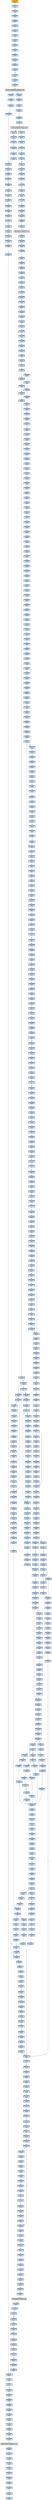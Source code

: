 strict digraph G {
	graph [bgcolor=transparent,
		name=G
	];
	node [color=lightsteelblue,
		fillcolor=lightsteelblue,
		shape=rectangle,
		style=filled
	];
	"0x0047d2ac"	[label="0x0047d2ac
jne"];
	"0x0047d2b1"	[label="0x0047d2b1
addl"];
	"0x0047d2ac" -> "0x0047d2b1"	[color="#000000",
		label=T];
	"0x0047dbaf"	[label="0x0047dbaf
call"];
	"0x0047d834"	[label="0x0047d834
subl"];
	"0x0047dbaf" -> "0x0047d834"	[color="#000000"];
	"0x0047d10f"	[label="0x0047d10f
pushl"];
	"0x0047d110"	[label="0x0047d110
pushl"];
	"0x0047d10f" -> "0x0047d110"	[color="#000000"];
	"0x0047d6cc"	[label="0x0047d6cc
subl"];
	"0x0047d6d2"	[label="0x0047d6d2
leal"];
	"0x0047d6cc" -> "0x0047d6d2"	[color="#000000"];
	"0x0047d8cf"	[label="0x0047d8cf
movl"];
	"0x0047d8d3"	[label="0x0047d8d3
jl"];
	"0x0047d8cf" -> "0x0047d8d3"	[color="#000000"];
	"0x0047defa"	[label="0x0047defa
jae"];
	"0x0047defc"	[label="0x0047defc
movl"];
	"0x0047defa" -> "0x0047defc"	[color="#000000",
		label=F];
	"0x0047df16"	[label="0x0047df16
movl"];
	"0x0047defa" -> "0x0047df16"	[color="#000000",
		label=T];
	"0x0047d155"	[label="0x0047d155
jmp"];
	"0x0047d15f"	[label="0x0047d15f
movl"];
	"0x0047d155" -> "0x0047d15f"	[color="#000000"];
	"0x0047d7b4"	[label="0x0047d7b4
movl"];
	"0x0047d7b9"	[label="0x0047d7b9
movl"];
	"0x0047d7b4" -> "0x0047d7b9"	[color="#000000"];
	"0x0047de8a"	[label="0x0047de8a
leal"];
	"0x0047de90"	[label="0x0047de90
call"];
	"0x0047de8a" -> "0x0047de90"	[color="#000000"];
	"0x0047df03"	[label="0x0047df03
testl"];
	"0x0047defc" -> "0x0047df03"	[color="#000000"];
	"0x0047dee2"	[label="0x0047dee2
shrl"];
	"0x0047dee4"	[label="0x0047dee4
movl"];
	"0x0047dee2" -> "0x0047dee4"	[color="#000000"];
	"0x0047d2bb"	[label="0x0047d2bb
movl"];
	"0x0047d2be"	[label="0x0047d2be
addl"];
	"0x0047d2bb" -> "0x0047d2be"	[color="#000000"];
	"0x0047d823"	[label="0x0047d823
leal"];
	"0x0047d826"	[label="0x0047d826
movl"];
	"0x0047d823" -> "0x0047d826"	[color="#000000"];
	"0x0047d962"	[label="0x0047d962
testl"];
	"0x0047d964"	[label="0x0047d964
jbe"];
	"0x0047d962" -> "0x0047d964"	[color="#000000"];
	"0x0047d425"	[label="0x0047d425
ret"];
	"0x0047d7cb"	[label="0x0047d7cb
shll"];
	"0x0047d7ce"	[label="0x0047d7ce
andl"];
	"0x0047d7cb" -> "0x0047d7ce"	[color="#000000"];
	"0x0047d99d"	[label="0x0047d99d
cmpl"];
	"0x0047d99f"	[label="0x0047d99f
jb"];
	"0x0047d99d" -> "0x0047d99f"	[color="#000000"];
	"0x0047df47"	[label="0x0047df47
movl"];
	"0x0047df49"	[label="0x0047df49
subl"];
	"0x0047df47" -> "0x0047df49"	[color="#000000"];
	"0x0047df3e"	[label="0x0047df3e
leal"];
	"0x0047df41"	[label="0x0047df41
cmpl"];
	"0x0047df3e" -> "0x0047df41"	[color="#000000"];
	"0x0047d95a"	[label="0x0047d95a
movl"];
	"0x0047d960"	[label="0x0047d960
xorl"];
	"0x0047d95a" -> "0x0047d960"	[color="#000000"];
	"0x0047d974"	[label="0x0047d974
movl"];
	"0x0047d97a"	[label="0x0047d97a
andl"];
	"0x0047d974" -> "0x0047d97a"	[color="#000000"];
	"0x0047d931"	[label="0x0047d931
movl"];
	"0x0047d935"	[label="0x0047d935
movl"];
	"0x0047d931" -> "0x0047d935"	[color="#000000"];
	"0x0047de7d"	[label="0x0047de7d
movl"];
	"0x0047de80"	[label="0x0047de80
subl"];
	"0x0047de7d" -> "0x0047de80"	[color="#000000"];
	"0x0047da82"	[label="0x0047da82
popl"];
	"0x0047da83"	[label="0x0047da83
ret"];
	"0x0047da82" -> "0x0047da83"	[color="#000000"];
	"0x0047dabd"	[label="0x0047dabd
pushl"];
	"0x0047dac2"	[label="0x0047dac2
call"];
	"0x0047dabd" -> "0x0047dac2"	[color="#000000"];
	"0x0047de78"	[label="0x0047de78
movl"];
	"0x0047de78" -> "0x0047de7d"	[color="#000000"];
	"0x0047d8b3"	[label="0x0047d8b3
movl"];
	"0x0047d8b7"	[label="0x0047d8b7
ja"];
	"0x0047d8b3" -> "0x0047d8b7"	[color="#000000"];
	"0x0047d8a9"	[label="0x0047d8a9
shll"];
	"0x0047d8ab"	[label="0x0047d8ab
addl"];
	"0x0047d8a9" -> "0x0047d8ab"	[color="#000000"];
	"0x0047de24"	[label="0x0047de24
je"];
	"0x0047de26"	[label="0x0047de26
cmpl"];
	"0x0047de24" -> "0x0047de26"	[color="#000000",
		label=F];
	"0x0047de9c"	[label="0x0047de9c
cmpl"];
	"0x0047de24" -> "0x0047de9c"	[color="#000000",
		label=T];
	"0x0047d9ee"	[label="0x0047d9ee
movl"];
	"0x0047d9f1"	[label="0x0047d9f1
movl"];
	"0x0047d9ee" -> "0x0047d9f1"	[color="#000000"];
	"0x0047dba2"	[label="0x0047dba2
leal"];
	"0x0047dba8"	[label="0x0047dba8
leal"];
	"0x0047dba2" -> "0x0047dba8"	[color="#000000"];
	"0x0047df0d"	[label="0x0047df0d
movl"];
	"0x0047df14"	[label="0x0047df14
jmp"];
	"0x0047df0d" -> "0x0047df14"	[color="#000000"];
	"0x0047dccb"	[label="0x0047dccb
jmp"];
	"0x0047dcd4"	[label="0x0047dcd4
movl"];
	"0x0047dccb" -> "0x0047dcd4"	[color="#000000"];
	"0x0047dd2d"	[label="0x0047dd2d
cmpl"];
	"0x0047da83" -> "0x0047dd2d"	[color="#000000"];
	"0x0047de95"	[label="0x0047de95
addl"];
	"0x0047da83" -> "0x0047de95"	[color="#000000"];
	"0x0047d6ec"	[label="0x0047d6ec
leal"];
	"0x0047d6f0"	[label="0x0047d6f0
call"];
	"0x0047d6ec" -> "0x0047d6f0"	[color="#000000"];
	"0x0047d289"	[label="0x0047d289
jne"];
	"0x0047d292"	[label="0x0047d292
movl"];
	"0x0047d289" -> "0x0047d292"	[color="#000000",
		label=T];
	"0x0047d8fe"	[label="0x0047d8fe
movl"];
	"0x0047d900"	[label="0x0047d900
movl"];
	"0x0047d8fe" -> "0x0047d900"	[color="#000000"];
	"0x0047d114"	[label="0x0047d114
subl"];
	"0x0047d117"	[label="0x0047d117
movl"];
	"0x0047d114" -> "0x0047d117"	[color="#000000"];
	"0x0047dcde"	[label="0x0047dcde
movl"];
	"0x0047dce3"	[label="0x0047dce3
repz"];
	"0x0047dcde" -> "0x0047dce3"	[color="#000000"];
	"0x0047dcb9"	[label="0x0047dcb9
xorl"];
	"0x0047dcbb"	[label="0x0047dcbb
cmpb"];
	"0x0047dcb9" -> "0x0047dcbb"	[color="#000000"];
	"0x0047d8e0"	[label="0x0047d8e0
movl"];
	"0x0047d8e6"	[label="0x0047d8e6
shrl"];
	"0x0047d8e0" -> "0x0047d8e6"	[color="#000000"];
	"0x0047db49"	[label="0x0047db49
movl"];
	"0x0047db4f"	[label="0x0047db4f
movl"];
	"0x0047db49" -> "0x0047db4f"	[color="#000000"];
	"0x0047d806"	[label="0x0047d806
popl"];
	"0x0047d807"	[label="0x0047d807
movl"];
	"0x0047d806" -> "0x0047d807"	[color="#000000"];
	"0x0047d82c"	[label="0x0047d82c
addl"];
	"0x0047d826" -> "0x0047d82c"	[color="#000000"];
	"0x0047d88e"	[label="0x0047d88e
movl"];
	"0x0047d892"	[label="0x0047d892
movl"];
	"0x0047d88e" -> "0x0047d892"	[color="#000000"];
	"0x0047da4e"	[label="0x0047da4e
jmp"];
	"0x0047da58"	[label="0x0047da58
movl"];
	"0x0047da4e" -> "0x0047da58"	[color="#000000"];
	"0x0047db72"	[label="0x0047db72
pushl"];
	"0x0047db74"	[label="0x0047db74
movl"];
	"0x0047db72" -> "0x0047db74"	[color="#000000"];
	"0x0047de29"	[label="0x0047de29
jb"];
	"0x0047de26" -> "0x0047de29"	[color="#000000"];
	"0x0047de65"	[label="0x0047de65
jae"];
	"0x0047de67"	[label="0x0047de67
movl"];
	"0x0047de65" -> "0x0047de67"	[color="#000000",
		label=F];
	"0x0047dec1"	[label="0x0047dec1
addl"];
	"0x0047dec4"	[label="0x0047dec4
orl"];
	"0x0047dec1" -> "0x0047dec4"	[color="#000000"];
	"0x0047d16f"	[label="0x0047d16f
sarl"];
	"0x0047d172"	[label="0x0047d172
repz"];
	"0x0047d16f" -> "0x0047d172"	[color="#000000"];
	"0x0047da36"	[label="0x0047da36
jmp"];
	"0x0047da36" -> "0x0047da58"	[color="#000000"];
	"0x0047d87e"	[label="0x0047d87e
movl"];
	"0x0047d882"	[label="0x0047d882
movl"];
	"0x0047d87e" -> "0x0047d882"	[color="#000000"];
	"0x0047d862"	[label="0x0047d862
jbe"];
	"0x0047d864"	[label="0x0047d864
xorl"];
	"0x0047d862" -> "0x0047d864"	[color="#000000",
		label=F];
	"0x0047d04f"	[label="0x0047d04f
call"];
	GETPROCADDRESS_KERNEL32_DLL	[color=lightgrey,
		fillcolor=lightgrey,
		label="GETPROCADDRESS_KERNEL32_DLL
GETPROCADDRESS-KERNEL32-DLL"];
	"0x0047d04f" -> GETPROCADDRESS_KERNEL32_DLL	[color="#000000"];
	"0x0047d9c9"	[label="0x0047d9c9
movl"];
	"0x0047d9cc"	[label="0x0047d9cc
movl"];
	"0x0047d9c9" -> "0x0047d9cc"	[color="#000000"];
	"0x0047dece"	[label="0x0047dece
movl"];
	"0x0047ded1"	[label="0x0047ded1
jae"];
	"0x0047dece" -> "0x0047ded1"	[color="#000000"];
	"0x0047d6d7"	[label="0x0047d6d7
call"];
	"0x0047da84"	[label="0x0047da84
pushl"];
	"0x0047d6d7" -> "0x0047da84"	[color="#000000"];
	"0x0047dccd"	[label="0x0047dccd
movb"];
	"0x0047dccd" -> "0x0047dcd4"	[color="#000000"];
	"0x0047de39"	[label="0x0047de39
movl"];
	"0x0047de3c"	[label="0x0047de3c
shll"];
	"0x0047de39" -> "0x0047de3c"	[color="#000000"];
	"0x0047d8eb"	[label="0x0047d8eb
andl"];
	"0x0047d8f0"	[label="0x0047d8f0
subl"];
	"0x0047d8eb" -> "0x0047d8f0"	[color="#000000"];
	"0x0047d174"	[label="0x0047d174
movl"];
	"0x0047d172" -> "0x0047d174"	[color="#000000"];
	"0x0047d7fd"	[label="0x0047d7fd
andl"];
	"0x0047d802"	[label="0x0047d802
shrl"];
	"0x0047d7fd" -> "0x0047d802"	[color="#000000"];
	"0x0047db02"	[label="0x0047db02
movl"];
	"0x0047db06"	[label="0x0047db06
movl"];
	"0x0047db02" -> "0x0047db06"	[color="#000000"];
	"0x0047d877"	[label="0x0047d877
jb"];
	"0x0047d879"	[label="0x0047d879
movl"];
	"0x0047d877" -> "0x0047d879"	[color="#000000",
		label=F];
	"0x0047d97f"	[label="0x0047d97f
movl"];
	"0x0047d97a" -> "0x0047d97f"	[color="#000000"];
	"0x0047d420"	[label="0x0047d420
pushl"];
	"0x0047d420" -> "0x0047d425"	[color="#000000"];
	"0x0047d875"	[label="0x0047d875
movl"];
	"0x0047d875" -> "0x0047d877"	[color="#000000"];
	"0x0047d7bb"	[label="0x0047d7bb
movb"];
	"0x0047d7bd"	[label="0x0047d7bd
incl"];
	"0x0047d7bb" -> "0x0047d7bd"	[color="#000000"];
	"0x0047d05d"	[label="0x0047d05d
jne"];
	"0x0047d05f"	[label="0x0047d05f
leal"];
	"0x0047d05d" -> "0x0047d05f"	[color="#000000",
		label=F];
	"0x0047d994"	[label="0x0047d994
movl"];
	"0x0047d996"	[label="0x0047d996
movl"];
	"0x0047d994" -> "0x0047d996"	[color="#000000"];
	"0x0047d151"	[label="0x0047d151
popl"];
	"0x0047d152"	[label="0x0047d152
popl"];
	"0x0047d151" -> "0x0047d152"	[color="#000000"];
	"0x0047da2c"	[label="0x0047da2c
cmpl"];
	"0x0047da2f"	[label="0x0047da2f
jae"];
	"0x0047da2c" -> "0x0047da2f"	[color="#000000"];
	"0x0047d2b9"	[label="0x0047d2b9
movl"];
	"0x0047d2b9" -> "0x0047d2bb"	[color="#000000"];
	"0x0047d058"	[label="0x0047d058
scasb"];
	"0x0047d059"	[label="0x0047d059
jne"];
	"0x0047d058" -> "0x0047d059"	[color="#000000"];
	"0x0047d2a8"	[label="0x0047d2a8
movl"];
	"0x0047d2aa"	[label="0x0047d2aa
testl"];
	"0x0047d2a8" -> "0x0047d2aa"	[color="#000000"];
	"0x0047deab"	[label="0x0047deab
movb"];
	"0x0047dead"	[label="0x0047dead
incl"];
	"0x0047deab" -> "0x0047dead"	[color="#000000"];
	"0x0047d008"	[label="0x0047d008
jmp"];
	"0x0047d00e"	[label="0x0047d00e
call"];
	"0x0047d008" -> "0x0047d00e"	[color="#000000"];
	"0x0047d0b2"	[label="0x0047d0b2
pushl"];
	"0x0047d0b7"	[label="0x0047d0b7
pushl"];
	"0x0047d0b2" -> "0x0047d0b7"	[color="#000000"];
	"0x0047d7d4"	[label="0x0047d7d4
orl"];
	"0x0047d7d6"	[label="0x0047d7d6
movl"];
	"0x0047d7d4" -> "0x0047d7d6"	[color="#000000"];
	"0x0047d0e9"	[label="0x0047d0e9
movl"];
	"0x0047d0eb"	[label="0x0047d0eb
addl"];
	"0x0047d0e9" -> "0x0047d0eb"	[color="#000000"];
	"0x0047d181"	[label="0x0047d181
pushl"];
	"0x0047d183"	[label="0x0047d183
pushl"];
	"0x0047d181" -> "0x0047d183"	[color="#000000"];
	"0x0047d9c0"	[label="0x0047d9c0
movb"];
	"0x0047d9c2"	[label="0x0047d9c2
incl"];
	"0x0047d9c0" -> "0x0047d9c2"	[color="#000000"];
	"0x0047deec"	[label="0x0047deec
subl"];
	"0x0047deee"	[label="0x0047deee
andl"];
	"0x0047deec" -> "0x0047deee"	[color="#000000"];
	"0x0047dcc3"	[label="0x0047dcc3
jne"];
	"0x0047dcbb" -> "0x0047dcc3"	[color="#000000"];
	"0x0047d02f"	[label="0x0047d02f
jne"];
	"0x0047d035"	[label="0x0047d035
leal"];
	"0x0047d02f" -> "0x0047d035"	[color="#000000",
		label=F];
	"0x0047db2a"	[label="0x0047db2a
movl"];
	"0x0047db30"	[label="0x0047db30
xorl"];
	"0x0047db2a" -> "0x0047db30"	[color="#000000"];
	"0x0047d9c3"	[label="0x0047d9c3
movb"];
	"0x0047d9c2" -> "0x0047d9c3"	[color="#000000"];
	"0x0047d153"	[label="0x0047d153
popl"];
	"0x0047d154"	[label="0x0047d154
popl"];
	"0x0047d153" -> "0x0047d154"	[color="#000000"];
	"0x0047d86d"	[label="0x0047d86d
leal"];
	"0x0047d871"	[label="0x0047d871
incl"];
	"0x0047d86d" -> "0x0047d871"	[color="#000000"];
	"0x0047ded3"	[label="0x0047ded3
movl"];
	"0x0047ded1" -> "0x0047ded3"	[color="#000000",
		label=F];
	"0x0047dbb6"	[label="0x0047dbb6
jne"];
	"0x0047dbc3"	[label="0x0047dbc3
xorl"];
	"0x0047dbb6" -> "0x0047dbc3"	[color="#000000",
		label=T];
	"0x0047d8ad"	[label="0x0047d8ad
cmpl"];
	"0x0047d8ad" -> "0x0047d8b3"	[color="#000000"];
	"0x0047dbac"	[label="0x0047dbac
pushl"];
	"0x0047dbad"	[label="0x0047dbad
movl"];
	"0x0047dbac" -> "0x0047dbad"	[color="#000000"];
	"0x0047df43"	[label="0x0047df43
movl"];
	"0x0047df41" -> "0x0047df43"	[color="#000000"];
	"0x0047d9fd"	[label="0x0047d9fd
movl"];
	"0x0047da00"	[label="0x0047da00
andl"];
	"0x0047d9fd" -> "0x0047da00"	[color="#000000"];
	"0x0047d8bd"	[label="0x0047d8bd
movl"];
	"0x0047d8c1"	[label="0x0047d8c1
movl"];
	"0x0047d8bd" -> "0x0047d8c1"	[color="#000000"];
	"0x0047d7ce" -> "0x0047d7d4"	[color="#000000"];
	"0x0047d9a2"	[label="0x0047d9a2
popl"];
	"0x0047d9a3"	[label="0x0047d9a3
popl"];
	"0x0047d9a2" -> "0x0047d9a3"	[color="#000000"];
	"0x0047db55"	[label="0x0047db55
repz"];
	"0x0047db4f" -> "0x0047db55"	[color="#000000"];
	"0x0047d90a"	[label="0x0047d90a
shrl"];
	"0x0047d90d"	[label="0x0047d90d
repz"];
	"0x0047d90a" -> "0x0047d90d"	[color="#000000"];
	"0x0047daa3"	[label="0x0047daa3
movl"];
	"0x0047daa8"	[label="0x0047daa8
addl"];
	"0x0047daa3" -> "0x0047daa8"	[color="#000000"];
	"0x0047d83f"	[label="0x0047d83f
pushl"];
	"0x0047d840"	[label="0x0047d840
movl"];
	"0x0047d83f" -> "0x0047d840"	[color="#000000"];
	"0x0047d7e0"	[label="0x0047d7e0
movl"];
	"0x0047d7e3"	[label="0x0047d7e3
cmpl"];
	"0x0047d7e0" -> "0x0047d7e3"	[color="#000000"];
	"0x0047d17c"	[label="0x0047d17c
pushl"];
	"0x0047d17c" -> "0x0047d181"	[color="#000000"];
	"0x0047da6c"	[label="0x0047da6c
subl"];
	"0x0047da6e"	[label="0x0047da6e
popl"];
	"0x0047da6c" -> "0x0047da6e"	[color="#000000"];
	"0x0047d39a"	[label="0x0047d39a
pushl"];
	"0x0047d39d"	[label="0x0047d39d
pushl"];
	"0x0047d39a" -> "0x0047d39d"	[color="#000000"];
	"0x0047dd3a"	[label="0x0047dd3a
incl"];
	"0x0047dd3b"	[label="0x0047dd3b
incl"];
	"0x0047dd3a" -> "0x0047dd3b"	[color="#000000"];
	"0x0047dbad" -> "0x0047dbaf"	[color="#000000"];
	"0x0047db08"	[label="0x0047db08
movl"];
	"0x0047db0c"	[label="0x0047db0c
pushl"];
	"0x0047db08" -> "0x0047db0c"	[color="#000000"];
	"0x0047d6d6"	[label="0x0047d6d6
pushl"];
	"0x0047d6d6" -> "0x0047d6d7"	[color="#000000"];
	"0x0047d0a7"	[label="0x0047d0a7
cmpl"];
	"0x0047d0aa"	[label="0x0047d0aa
je"];
	"0x0047d0a7" -> "0x0047d0aa"	[color="#000000"];
	"0x0047da1d"	[label="0x0047da1d
cmpl"];
	"0x0047da20"	[label="0x0047da20
jae"];
	"0x0047da1d" -> "0x0047da20"	[color="#000000"];
	"0x0047de46"	[label="0x0047de46
movl"];
	"0x0047de49"	[label="0x0047de49
movl"];
	"0x0047de46" -> "0x0047de49"	[color="#000000"];
	"0x0047d9bc"	[label="0x0047d9bc
jb"];
	"0x0047d9bc" -> "0x0047d9ee"	[color="#000000",
		label=T];
	"0x0047d9be"	[label="0x0047d9be
movl"];
	"0x0047d9bc" -> "0x0047d9be"	[color="#000000",
		label=F];
	"0x0047d055"	[label="0x0047d055
stosl"];
	"0x0047d056"	[label="0x0047d056
movb"];
	"0x0047d055" -> "0x0047d056"	[color="#000000"];
	"0x0047d9b0"	[label="0x0047d9b0
pushl"];
	"0x0047d9b1"	[label="0x0047d9b1
pushl"];
	"0x0047d9b0" -> "0x0047d9b1"	[color="#000000"];
	"0x0047d243"	[label="0x0047d243
movl"];
	"0x0047d249"	[label="0x0047d249
movl"];
	"0x0047d243" -> "0x0047d249"	[color="#000000"];
	"0x0047da96"	[label="0x0047da96
call"];
	"0x0047dcf2"	[label="0x0047dcf2
call"];
	"0x0047da96" -> "0x0047dcf2"	[color="#000000"];
	"0x0047de22"	[label="0x0047de22
movl"];
	"0x0047de22" -> "0x0047de24"	[color="#000000"];
	"0x0047de2e"	[label="0x0047de2e
leal"];
	"0x0047de31"	[label="0x0047de31
cmpl"];
	"0x0047de2e" -> "0x0047de31"	[color="#000000"];
	"0x0047d0fc"	[label="0x0047d0fc
call"];
	"0x0047d6c8"	[label="0x0047d6c8
movl"];
	"0x0047d0fc" -> "0x0047d6c8"	[color="#000000"];
	"0x0047d92e"	[label="0x0047d92e
cmpl"];
	"0x0047d92e" -> "0x0047d931"	[color="#000000"];
	"0x0047db3d"	[label="0x0047db3d
movl"];
	"0x0047db43"	[label="0x0047db43
movl"];
	"0x0047db3d" -> "0x0047db43"	[color="#000000"];
	"0x0047daf7"	[label="0x0047daf7
popl"];
	"0x0047daf8"	[label="0x0047daf8
popl"];
	"0x0047daf7" -> "0x0047daf8"	[color="#000000"];
	"0x0047d395"	[label="0x0047d395
pushl"];
	"0x0047d396"	[label="0x0047d396
pushl"];
	"0x0047d395" -> "0x0047d396"	[color="#000000"];
	"0x0047d298"	[label="0x0047d298
movl"];
	"0x0047d2a2"	[label="0x0047d2a2
movl"];
	"0x0047d298" -> "0x0047d2a2"	[color="#000000"];
	"0x0047d1ba"	[label="0x0047d1ba
movl"];
	"0x0047d1c0"	[label="0x0047d1c0
movl"];
	"0x0047d1ba" -> "0x0047d1c0"	[color="#000000"];
	"0x0047de20"	[label="0x0047de20
testb"];
	"0x0047de20" -> "0x0047de22"	[color="#000000"];
	"0x0047d80f"	[label="0x0047d80f
movl"];
	"0x0047dac2" -> "0x0047d80f"	[color="#000000"];
	"0x0047da25"	[label="0x0047da25
sbbl"];
	"0x0047da27"	[label="0x0047da27
addl"];
	"0x0047da25" -> "0x0047da27"	[color="#000000"];
	"0x0047d37e"	[label="0x0047d37e
movl"];
	"0x0047d384"	[label="0x0047d384
jmp"];
	"0x0047d37e" -> "0x0047d384"	[color="#000000"];
	"0x0047d161"	[label="0x0047d161
movl"];
	"0x0047d163"	[label="0x0047d163
addl"];
	"0x0047d161" -> "0x0047d163"	[color="#000000"];
	"0x0047d9e6"	[label="0x0047d9e6
movl"];
	"0x0047d9e9"	[label="0x0047d9e9
cmpl"];
	"0x0047d9e6" -> "0x0047d9e9"	[color="#000000"];
	"0x0047dab3"	[label="0x0047dab3
jb"];
	"0x0047dab5"	[label="0x0047dab5
movl"];
	"0x0047dab3" -> "0x0047dab5"	[color="#000000",
		label=F];
	"0x0047d813"	[label="0x0047d813
movl"];
	"0x0047d80f" -> "0x0047d813"	[color="#000000"];
	"0x0047d907"	[label="0x0047d907
movw"];
	"0x0047d907" -> "0x0047d90a"	[color="#000000"];
	"0x0047d7be"	[label="0x0047d7be
movb"];
	"0x0047d7c2"	[label="0x0047d7c2
movl"];
	"0x0047d7be" -> "0x0047d7c2"	[color="#000000"];
	"0x0047da2a"	[label="0x0047da2a
jmp"];
	"0x0047da27" -> "0x0047da2a"	[color="#000000"];
	"0x0047d83a"	[label="0x0047d83a
pushl"];
	"0x0047d83b"	[label="0x0047d83b
pushl"];
	"0x0047d83a" -> "0x0047d83b"	[color="#000000"];
	"0x0047d400"	[label="0x0047d400
movl"];
	"0x0047d405"	[label="0x0047d405
pushl"];
	"0x0047d400" -> "0x0047d405"	[color="#000000"];
	"0x0047d9a1"	[label="0x0047d9a1
popl"];
	"0x0047d99f" -> "0x0047d9a1"	[color="#000000",
		label=F];
	"0x0047de82"	[label="0x0047de82
andl"];
	"0x0047de88"	[label="0x0047de88
shrl"];
	"0x0047de82" -> "0x0047de88"	[color="#000000"];
	"0x0047d152" -> "0x0047d153"	[color="#000000"];
	"0x0047d2f1"	[label="0x0047d2f1
jne"];
	"0x0047d365"	[label="0x0047d365
movl"];
	"0x0047d2f1" -> "0x0047d365"	[color="#000000",
		label=T];
	"0x0047d189"	[label="0x0047d189
call"];
	"0x0047d183" -> "0x0047d189"	[color="#000000"];
	"0x0047d9a4"	[label="0x0047d9a4
movb"];
	"0x0047d9a3" -> "0x0047d9a4"	[color="#000000"];
	"0x0047d89e"	[label="0x0047d89e
leal"];
	"0x0047d8a1"	[label="0x0047d8a1
movl"];
	"0x0047d89e" -> "0x0047d8a1"	[color="#000000"];
	"0x0047d40d"	[label="0x0047d40d
orl"];
	"0x0047d40f"	[label="0x0047d40f
movl"];
	"0x0047d40d" -> "0x0047d40f"	[color="#000000"];
	"0x0047d37b"	[label="0x0047d37b
addl"];
	"0x0047d37b" -> "0x0047d37e"	[color="#000000"];
	"0x0047db32"	[label="0x0047db32
movl"];
	"0x0047db30" -> "0x0047db32"	[color="#000000"];
	"0x0047d904"	[label="0x0047d904
shll"];
	"0x0047d904" -> "0x0047d907"	[color="#000000"];
	"0x0047df4b"	[label="0x0047df4b
incl"];
	"0x0047df4c"	[label="0x0047df4c
movb"];
	"0x0047df4b" -> "0x0047df4c"	[color="#000000"];
	"0x0047d8c4"	[label="0x0047d8c4
movl"];
	"0x0047d8c1" -> "0x0047d8c4"	[color="#000000"];
	"0x0047d9b8"	[label="0x0047d9b8
cmpl"];
	"0x0047d9b8" -> "0x0047d9bc"	[color="#000000"];
	"0x0047d900" -> "0x0047d904"	[color="#000000"];
	"0x0047d7c4"	[label="0x0047d7c4
movl"];
	"0x0047d7c7"	[label="0x0047d7c7
movl"];
	"0x0047d7c4" -> "0x0047d7c7"	[color="#000000"];
	"0x0047db0d"	[label="0x0047db0d
movl"];
	"0x0047db0f"	[label="0x0047db0f
leal"];
	"0x0047db0d" -> "0x0047db0f"	[color="#000000"];
	"0x0047dba0"	[label="0x0047dba0
jb"];
	"0x0047dba0" -> "0x0047dba2"	[color="#000000",
		label=F];
	"0x0047ded6"	[label="0x0047ded6
movl"];
	"0x0047ded9"	[label="0x0047ded9
movl"];
	"0x0047ded6" -> "0x0047ded9"	[color="#000000"];
	"0x0047df05"	[label="0x0047df05
je"];
	"0x0047df37"	[label="0x0047df37
movl"];
	"0x0047df05" -> "0x0047df37"	[color="#000000",
		label=T];
	"0x0047df07"	[label="0x0047df07
movl"];
	"0x0047df05" -> "0x0047df07"	[color="#000000",
		label=F];
	"0x0047d029"	[label="0x0047d029
movl"];
	"0x0047d029" -> "0x0047d02f"	[color="#000000"];
	"0x0047da62"	[label="0x0047da62
movl"];
	"0x0047da65"	[label="0x0047da65
movl"];
	"0x0047da62" -> "0x0047da65"	[color="#000000"];
	"0x0047dcff"	[label="0x0047dcff
ret"];
	"0x0047de18"	[label="0x0047de18
movb"];
	"0x0047dcff" -> "0x0047de18"	[color="#000000"];
	"0x0047da9b"	[label="0x0047da9b
movb"];
	"0x0047dcff" -> "0x0047da9b"	[color="#000000"];
	"0x0047da5a"	[label="0x0047da5a
movl"];
	"0x0047da58" -> "0x0047da5a"	[color="#000000"];
	"0x0047df74"	[label="0x0047df74
jb"];
	"0x0047df7a"	[label="0x0047df7a
movl"];
	"0x0047df74" -> "0x0047df7a"	[color="#000000",
		label=F];
	"0x0047ded3" -> "0x0047ded6"	[color="#000000"];
	"0x0047da3d"	[label="0x0047da3d
movl"];
	"0x0047da42"	[label="0x0047da42
jmp"];
	"0x0047da3d" -> "0x0047da42"	[color="#000000"];
	"0x0047da38"	[label="0x0047da38
cmpl"];
	"0x0047da3b"	[label="0x0047da3b
jae"];
	"0x0047da38" -> "0x0047da3b"	[color="#000000"];
	"0x0047d6c8" -> "0x0047d6cc"	[color="#000000"];
	"0x0047d367"	[label="0x0047d367
addl"];
	"0x0047d365" -> "0x0047d367"	[color="#000000"];
	"0x0047d7a4"	[label="0x0047d7a4
pushl"];
	"0x0047d7a5"	[label="0x0047d7a5
movl"];
	"0x0047d7a4" -> "0x0047d7a5"	[color="#000000"];
	"0x0047d00d"	[label="0x0047d00d
ret"];
	"0x0047d00d" -> "0x0047d008"	[color="#000000"];
	"0x0047d99c"	[label="0x0047d99c
incl"];
	"0x0047d99c" -> "0x0047d99d"	[color="#000000"];
	"0x0047d8b7" -> "0x0047d8bd"	[color="#000000",
		label=F];
	"0x0047dabc"	[label="0x0047dabc
pushl"];
	"0x0047dabc" -> "0x0047dabd"	[color="#000000"];
	"0x0047d9d9"	[label="0x0047d9d9
orl"];
	"0x0047d9db"	[label="0x0047d9db
movl"];
	"0x0047d9d9" -> "0x0047d9db"	[color="#000000"];
	"0x0047d960" -> "0x0047d962"	[color="#000000"];
	"0x0047d90f"	[label="0x0047d90f
movl"];
	"0x0047d911"	[label="0x0047d911
movl"];
	"0x0047d90f" -> "0x0047d911"	[color="#000000"];
	"0x0047df31"	[label="0x0047df31
movl"];
	"0x0047df14" -> "0x0047df31"	[color="#000000"];
	"0x0047d36e"	[label="0x0047d36e
jmp"];
	"0x0047d367" -> "0x0047d36e"	[color="#000000"];
	"0x0047d85e"	[label="0x0047d85e
movl"];
	"0x0047d85e" -> "0x0047d862"	[color="#000000"];
	"0x0047db0c" -> "0x0047db0d"	[color="#000000"];
	"0x0047da5d"	[label="0x0047da5d
addl"];
	"0x0047da5f"	[label="0x0047da5f
movl"];
	"0x0047da5d" -> "0x0047da5f"	[color="#000000"];
	"0x0047de4c"	[label="0x0047de4c
movl"];
	"0x0047de49" -> "0x0047de4c"	[color="#000000"];
	"0x0047df53"	[label="0x0047df53
cmpl"];
	"0x0047df55"	[label="0x0047df55
jb"];
	"0x0047df53" -> "0x0047df55"	[color="#000000"];
	"0x0047d885"	[label="0x0047d885
movl"];
	"0x0047d882" -> "0x0047d885"	[color="#000000"];
	"0x0047d0b0"	[label="0x0047d0b0
pushl"];
	"0x0047d0b0" -> "0x0047d0b2"	[color="#000000"];
	"0x0047d983"	[label="0x0047d983
movl"];
	"0x0047d97f" -> "0x0047d983"	[color="#000000"];
	"0x0047d9b5"	[label="0x0047d9b5
pushl"];
	"0x0047d9b6"	[label="0x0047d9b6
movl"];
	"0x0047d9b5" -> "0x0047d9b6"	[color="#000000"];
	"0x0047dd3e"	[label="0x0047dd3e
movl"];
	"0x0047dd42"	[label="0x0047dd42
jmp"];
	"0x0047dd3e" -> "0x0047dd42"	[color="#000000"];
	"0x0047d929"	[label="0x0047d929
incl"];
	"0x0047d92a"	[label="0x0047d92a
decl"];
	"0x0047d929" -> "0x0047d92a"	[color="#000000"];
	"0x0047daa2"	[label="0x0047daa2
popl"];
	"0x0047daa2" -> "0x0047daa3"	[color="#000000"];
	"0x0047de2b"	[label="0x0047de2b
movl"];
	"0x0047de2b" -> "0x0047de2e"	[color="#000000"];
	"0x0047d7e5"	[label="0x0047d7e5
jae"];
	"0x0047d7e3" -> "0x0047d7e5"	[color="#000000"];
	"0x0047de1f"	[label="0x0047de1f
popl"];
	"0x0047de18" -> "0x0047de1f"	[color="#000000"];
	"0x0047dcda"	[label="0x0047dcda
leal"];
	"0x0047dcd4" -> "0x0047dcda"	[color="#000000"];
	"0x0047df6e"	[label="0x0047df6e
je"];
	"0x0047df70"	[label="0x0047df70
cmpl"];
	"0x0047df6e" -> "0x0047df70"	[color="#000000",
		label=F];
	"0x0047db59"	[label="0x0047db59
stosb"];
	"0x0047db5a"	[label="0x0047db5a
call"];
	"0x0047db59" -> "0x0047db5a"	[color="#000000"];
	"0x0047def5"	[label="0x0047def5
addl"];
	"0x0047def7"	[label="0x0047def7
cmpl"];
	"0x0047def5" -> "0x0047def7"	[color="#000000"];
	"0x0047d103"	[label="0x0047d103
cmpb"];
	"0x0047d106"	[label="0x0047d106
jne"];
	"0x0047d103" -> "0x0047d106"	[color="#000000"];
	"0x0047d9fb"	[label="0x0047d9fb
shrl"];
	"0x0047d9fb" -> "0x0047d9fd"	[color="#000000"];
	"0x0047d993"	[label="0x0047d993
incl"];
	"0x0047d993" -> "0x0047d994"	[color="#000000"];
	"0x0047d24f"	[label="0x0047d24f
orl"];
	"0x0047d249" -> "0x0047d24f"	[color="#000000"];
	"0x0047db6e"	[label="0x0047db6e
leal"];
	"0x0047db71"	[label="0x0047db71
pushl"];
	"0x0047db6e" -> "0x0047db71"	[color="#000000"];
	"0x0047def7" -> "0x0047defa"	[color="#000000"];
	"0x0047d7fb"	[label="0x0047d7fb
subl"];
	"0x0047d7fb" -> "0x0047d7fd"	[color="#000000"];
	"0x0047d6d2" -> "0x0047d6d6"	[color="#000000"];
	"0x0047db57"	[label="0x0047db57
movl"];
	"0x0047db55" -> "0x0047db57"	[color="#000000"];
	"0x0047d7d9"	[label="0x0047d7d9
addl"];
	"0x0047d7d6" -> "0x0047d7d9"	[color="#000000"];
	"0x0047df49" -> "0x0047df4b"	[color="#000000"];
	"0x0047d154" -> "0x0047d155"	[color="#000000"];
	"0x0047d0f7"	[label="0x0047d0f7
pushl"];
	"0x0047d0fa"	[label="0x0047d0fa
pushl"];
	"0x0047d0f7" -> "0x0047d0fa"	[color="#000000"];
	"0x0047d111"	[label="0x0047d111
pushl"];
	"0x0047d110" -> "0x0047d111"	[color="#000000"];
	"0x0047df82"	[label="0x0047df82
popl"];
	"0x0047df83"	[label="0x0047df83
movb"];
	"0x0047df82" -> "0x0047df83"	[color="#000000"];
	"0x0047d101"	[label="0x0047d101
movb"];
	"0x0047d101" -> "0x0047d103"	[color="#000000"];
	"0x0047df7e"	[label="0x0047df7e
movl"];
	"0x0047df80"	[label="0x0047df80
popl"];
	"0x0047df7e" -> "0x0047df80"	[color="#000000"];
	"0x0047da86"	[label="0x0047da86
pushl"];
	"0x0047da87"	[label="0x0047da87
movl"];
	"0x0047da86" -> "0x0047da87"	[color="#000000"];
	"0x0047d062"	[label="0x0047d062
jmp"];
	"0x0047d08d"	[label="0x0047d08d
movl"];
	"0x0047d062" -> "0x0047d08d"	[color="#000000"];
	"0x0047de76"	[label="0x0047de76
shrl"];
	"0x0047de76" -> "0x0047de78"	[color="#000000"];
	"0x0047d7e7"	[label="0x0047d7e7
popl"];
	"0x0047d7e5" -> "0x0047d7e7"	[color="#000000",
		label=F];
	"0x0047deae"	[label="0x0047deae
movb"];
	"0x0047dead" -> "0x0047deae"	[color="#000000"];
	"0x0047d879" -> "0x0047d87e"	[color="#000000"];
	"0x0047d9ec"	[label="0x0047d9ec
jae"];
	"0x0047d9ec" -> "0x0047d9ee"	[color="#000000",
		label=F];
	"0x0047dbc5"	[label="0x0047dbc5
movl"];
	"0x0047dbc7"	[label="0x0047dbc7
call"];
	"0x0047dbc5" -> "0x0047dbc7"	[color="#000000"];
	"0x0047d00b"	[label="0x0047d00b
incl"];
	"0x0047d00c"	[label="0x0047d00c
pushl"];
	"0x0047d00b" -> "0x0047d00c"	[color="#000000"];
	"0x0047deb8"	[label="0x0047deb8
movl"];
	"0x0047debc"	[label="0x0047debc
andl"];
	"0x0047deb8" -> "0x0047debc"	[color="#000000"];
	"0x0047daf9"	[label="0x0047daf9
addl"];
	"0x0047daf8" -> "0x0047daf9"	[color="#000000"];
	"0x0047d2c0"	[label="0x0047d2c0
addl"];
	"0x0047d2c6"	[label="0x0047d2c6
testl"];
	"0x0047d2c0" -> "0x0047d2c6"	[color="#000000"];
	"0x0047d888"	[label="0x0047d888
movl"];
	"0x0047d885" -> "0x0047d888"	[color="#000000"];
	"0x0047d093"	[label="0x0047d093
orl"];
	"0x0047d095"	[label="0x0047d095
je"];
	"0x0047d093" -> "0x0047d095"	[color="#000000"];
	"0x0047d269"	[label="0x0047d269
movl"];
	"0x0047d26f"	[label="0x0047d26f
addl"];
	"0x0047d269" -> "0x0047d26f"	[color="#000000"];
	"0x0047d014"	[label="0x0047d014
popl"];
	"0x0047d015"	[label="0x0047d015
movl"];
	"0x0047d014" -> "0x0047d015"	[color="#000000"];
	"0x0047d8fa"	[label="0x0047d8fa
movl"];
	"0x0047d8fa" -> "0x0047d8fe"	[color="#000000"];
	"0x0047df39"	[label="0x0047df39
movl"];
	"0x0047df3d"	[label="0x0047df3d
incl"];
	"0x0047df39" -> "0x0047df3d"	[color="#000000"];
	"0x0047d9a6"	[label="0x0047d9a6
popl"];
	"0x0047d9a7"	[label="0x0047d9a7
addl"];
	"0x0047d9a6" -> "0x0047d9a7"	[color="#000000"];
	"0x0047de29" -> "0x0047de2b"	[color="#000000",
		label=F];
	"0x0047de29" -> "0x0047de9c"	[color="#000000",
		label=T];
	"0x0047d7f2"	[label="0x0047d7f2
subl"];
	"0x0047d7f4"	[label="0x0047d7f4
shrl"];
	"0x0047d7f2" -> "0x0047d7f4"	[color="#000000"];
	"0x0047de50"	[label="0x0047de50
andl"];
	"0x0047de55"	[label="0x0047de55
addl"];
	"0x0047de50" -> "0x0047de55"	[color="#000000"];
	"0x0047d1c8"	[label="0x0047d1c8
je"];
	"0x0047d1c8" -> "0x0047d243"	[color="#000000",
		label=T];
	"0x0047da85"	[label="0x0047da85
pushl"];
	"0x0047da85" -> "0x0047da86"	[color="#000000"];
	"0x0047d8a5"	[label="0x0047d8a5
movl"];
	"0x0047d8a1" -> "0x0047d8a5"	[color="#000000"];
	"0x0047da19"	[label="0x0047da19
movl"];
	"0x0047da1b"	[label="0x0047da1b
jmp"];
	"0x0047da19" -> "0x0047da1b"	[color="#000000"];
	"0x0047daab"	[label="0x0047daab
shll"];
	"0x0047daad"	[label="0x0047daad
addl"];
	"0x0047daab" -> "0x0047daad"	[color="#000000"];
	"0x0047d00c" -> "0x0047d00d"	[color="#000000"];
	"0x0047d1c6"	[label="0x0047d1c6
subl"];
	"0x0047d1c6" -> "0x0047d1c8"	[color="#000000"];
	"0x0047d002"	[label="0x0047d002
call"];
	"0x0047d00a"	[label="0x0047d00a
popl"];
	"0x0047d002" -> "0x0047d00a"	[color="#000000"];
	"0x0047d8f8"	[label="0x0047d8f8
movb"];
	"0x0047d8f8" -> "0x0047d8fa"	[color="#000000"];
	"0x0047dea8"	[label="0x0047dea8
shll"];
	"0x0047dea8" -> "0x0047deab"	[color="#000000"];
	"0x0047d15f" -> "0x0047d161"	[color="#000000"];
	"0x0047dea2"	[label="0x0047dea2
movl"];
	"0x0047dea5"	[label="0x0047dea5
movl"];
	"0x0047dea2" -> "0x0047dea5"	[color="#000000"];
	"0x0047db9d"	[label="0x0047db9d
cmpl"];
	"0x0047db9d" -> "0x0047dba0"	[color="#000000"];
	"0x0047d83d"	[label="0x0047d83d
movl"];
	"0x0047d83d" -> "0x0047d83f"	[color="#000000"];
	"0x0047d8c7"	[label="0x0047d8c7
addl"];
	"0x0047d8c4" -> "0x0047d8c7"	[color="#000000"];
	"0x0047d873"	[label="0x0047d873
cmpl"];
	"0x0047d873" -> "0x0047d875"	[color="#000000"];
	"0x0047da2a" -> "0x0047da58"	[color="#000000"];
	"0x0047da6f"	[label="0x0047da6f
shrl"];
	"0x0047da6e" -> "0x0047da6f"	[color="#000000"];
	"0x0047d9f9"	[label="0x0047d9f9
subl"];
	"0x0047d9f9" -> "0x0047d9fb"	[color="#000000"];
	"0x0047d831"	[label="0x0047d831
ret"];
	"0x0047d82c" -> "0x0047d831"	[color="#000000"];
	"0x0047db43" -> "0x0047db49"	[color="#000000"];
	"0x0047d2f0"	[label="0x0047d2f0
popl"];
	"0x0047d2f0" -> "0x0047d2f1"	[color="#000000"];
	"0x0047dd38"	[label="0x0047dd38
movl"];
	"0x0047dd38" -> "0x0047dd3a"	[color="#000000"];
	"0x0047d8d5"	[label="0x0047d8d5
movl"];
	"0x0047d8d3" -> "0x0047d8d5"	[color="#000000",
		label=F];
	"0x0047d922"	[label="0x0047d922
movl"];
	"0x0047d8d3" -> "0x0047d922"	[color="#000000",
		label=T];
	"0x0047d939"	[label="0x0047d939
movl"];
	"0x0047d93d"	[label="0x0047d93d
jge"];
	"0x0047d939" -> "0x0047d93d"	[color="#000000"];
	"0x0047d112"	[label="0x0047d112
movl"];
	"0x0047d111" -> "0x0047d112"	[color="#000000"];
	"0x0047d7e8"	[label="0x0047d7e8
movl"];
	"0x0047d7eb"	[label="0x0047d7eb
movl"];
	"0x0047d7e8" -> "0x0047d7eb"	[color="#000000"];
	"0x0047da71"	[label="0x0047da71
movl"];
	"0x0047da6f" -> "0x0047da71"	[color="#000000"];
	"0x0047dd3c"	[label="0x0047dd3c
movl"];
	"0x0047dd3c" -> "0x0047dd3e"	[color="#000000"];
	"0x0047d804"	[label="0x0047d804
addl"];
	"0x0047d802" -> "0x0047d804"	[color="#000000"];
	"0x0047df4e"	[label="0x0047df4e
movb"];
	"0x0047df51"	[label="0x0047df51
movl"];
	"0x0047df4e" -> "0x0047df51"	[color="#000000"];
	"0x0047d72f"	[label="0x0047d72f
ret"];
	"0x0047d72f" -> "0x0047d101"	[color="#000000"];
	"0x0047d03b"	[label="0x0047d03b
pushl"];
	"0x0047d035" -> "0x0047d03b"	[color="#000000"];
	"0x0047d8e9"	[label="0x0047d8e9
movl"];
	"0x0047d8e6" -> "0x0047d8e9"	[color="#000000"];
	"0x0047d9d3"	[label="0x0047d9d3
andl"];
	"0x0047d9d3" -> "0x0047d9d9"	[color="#000000"];
	"0x0047dbc7" -> "0x0047d9b0"	[color="#000000"];
	"0x0047d845"	[label="0x0047d845
movl"];
	"0x0047d840" -> "0x0047d845"	[color="#000000"];
	"0x0047dcf8"	[label="0x0047dcf8
popl"];
	"0x0047dcf2" -> "0x0047dcf8"	[color="#000000"];
	"0x0047de9a"	[label="0x0047de9a
jmp"];
	"0x0047de9a" -> "0x0047def7"	[color="#000000"];
	"0x0047dba8" -> "0x0047dbac"	[color="#000000"];
	"0x0047d9f4"	[label="0x0047d9f4
movl"];
	"0x0047d9f1" -> "0x0047d9f4"	[color="#000000"];
	"0x0047da75"	[label="0x0047da75
addl"];
	"0x0047da71" -> "0x0047da75"	[color="#000000"];
	"0x0047da44"	[label="0x0047da44
cmpl"];
	"0x0047da47"	[label="0x0047da47
jae"];
	"0x0047da44" -> "0x0047da47"	[color="#000000"];
	"0x0047de5a"	[label="0x0047de5a
movl"];
	"0x0047de5c"	[label="0x0047de5c
cmpl"];
	"0x0047de5a" -> "0x0047de5c"	[color="#000000"];
	"0x0047d7b3"	[label="0x0047d7b3
pushl"];
	"0x0047d7b3" -> "0x0047d7b4"	[color="#000000"];
	"0x0047d106" -> "0x0047d155"	[color="#000000",
		label=T];
	"0x0047d108"	[label="0x0047d108
incb"];
	"0x0047d106" -> "0x0047d108"	[color="#000000",
		label=F];
	"0x0047daff"	[label="0x0047daff
ret"];
	"0x0047d6dc"	[label="0x0047d6dc
movl"];
	"0x0047daff" -> "0x0047d6dc"	[color="#000000"];
	"0x0047d1b0"	[label="0x0047d1b0
je"];
	"0x0047d1b0" -> "0x0047d1ba"	[color="#000000",
		label=T];
	"0x0047da8b"	[label="0x0047da8b
xorl"];
	"0x0047da8d"	[label="0x0047da8d
leal"];
	"0x0047da8b" -> "0x0047da8d"	[color="#000000"];
	"0x0047d251"	[label="0x0047d251
je"];
	"0x0047d264"	[label="0x0047d264
movl"];
	"0x0047d251" -> "0x0047d264"	[color="#000000",
		label=T];
	"0x0047de62"	[label="0x0047de62
movl"];
	"0x0047de62" -> "0x0047de65"	[color="#000000"];
	"0x0047db06" -> "0x0047db08"	[color="#000000"];
	"0x0047de6d"	[label="0x0047de6d
movl"];
	"0x0047de72"	[label="0x0047de72
subl"];
	"0x0047de6d" -> "0x0047de72"	[color="#000000"];
	"0x0047d9de"	[label="0x0047d9de
addl"];
	"0x0047d9e1"	[label="0x0047d9e1
movl"];
	"0x0047d9de" -> "0x0047d9e1"	[color="#000000"];
	"0x0047d05b"	[label="0x0047d05b
cmpb"];
	"0x0047d05b" -> "0x0047d05d"	[color="#000000"];
	"0x0047de1f" -> "0x0047de20"	[color="#000000"];
	"0x0047d8cc"	[label="0x0047d8cc
movl"];
	"0x0047d8cc" -> "0x0047d8cf"	[color="#000000"];
	"0x0047daaf"	[label="0x0047daaf
incl"];
	"0x0047dab0"	[label="0x0047dab0
cmpl"];
	"0x0047daaf" -> "0x0047dab0"	[color="#000000"];
	"0x0047dce6"	[label="0x0047dce6
popl"];
	"0x0047dce7"	[label="0x0047dce7
popl"];
	"0x0047dce6" -> "0x0047dce7"	[color="#000000"];
	"0x0047da77"	[label="0x0047da77
movl"];
	"0x0047da7d"	[label="0x0047da7d
popl"];
	"0x0047da77" -> "0x0047da7d"	[color="#000000"];
	"0x0047d9e4"	[label="0x0047d9e4
movl"];
	"0x0047d9e4" -> "0x0047d9e6"	[color="#000000"];
	VIRTUALPROTECT_KERNEL32_DLL	[color=lightgrey,
		fillcolor=lightgrey,
		label="VIRTUALPROTECT_KERNEL32_DLL
VIRTUALPROTECT-KERNEL32-DLL"];
	"0x0047d3ff"	[label="0x0047d3ff
popl"];
	VIRTUALPROTECT_KERNEL32_DLL -> "0x0047d3ff"	[color="#000000"];
	"0x0047d7de"	[label="0x0047d7de
movl"];
	"0x0047d7de" -> "0x0047d7e0"	[color="#000000"];
	"0x0047d96d"	[label="0x0047d96d
movb"];
	"0x0047d970"	[label="0x0047d970
testb"];
	"0x0047d96d" -> "0x0047d970"	[color="#000000"];
	"0x0047d415"	[label="0x0047d415
popa"];
	"0x0047d40f" -> "0x0047d415"	[color="#000000"];
	"0x0047dee0"	[label="0x0047dee0
addl"];
	"0x0047dee0" -> "0x0047dee2"	[color="#000000"];
	"0x0047df45"	[label="0x0047df45
jae"];
	"0x0047df43" -> "0x0047df45"	[color="#000000"];
	"0x0047d2be" -> "0x0047d2c0"	[color="#000000"];
	"0x0047d84b"	[label="0x0047d84b
xorl"];
	"0x0047d845" -> "0x0047d84b"	[color="#000000"];
	"0x0047dcea"	[label="0x0047dcea
popl"];
	"0x0047dceb"	[label="0x0047dceb
addl"];
	"0x0047dcea" -> "0x0047dceb"	[color="#000000"];
	"0x0047d6f0" -> "0x0047db02"	[color="#000000"];
	"0x0047dcc3" -> "0x0047dccd"	[color="#000000",
		label=T];
	"0x0047dcc5"	[label="0x0047dcc5
incl"];
	"0x0047dcc3" -> "0x0047dcc5"	[color="#000000",
		label=F];
	"0x0047d0a1"	[label="0x0047d0a1
leal"];
	"0x0047d095" -> "0x0047d0a1"	[color="#000000",
		label=T];
	"0x0047dede"	[label="0x0047dede
subl"];
	"0x0047ded9" -> "0x0047dede"	[color="#000000"];
	"0x0047d0a1" -> "0x0047d0a7"	[color="#000000"];
	"0x0047da93"	[label="0x0047da93
movl"];
	"0x0047da95"	[label="0x0047da95
pushl"];
	"0x0047da93" -> "0x0047da95"	[color="#000000"];
	"0x0047d7f6"	[label="0x0047d7f6
movl"];
	"0x0047d7f6" -> "0x0047d7fb"	[color="#000000"];
	"0x0047d9e1" -> "0x0047d9e4"	[color="#000000"];
	"0x0047dce5"	[label="0x0047dce5
popl"];
	"0x0047dce5" -> "0x0047dce6"	[color="#000000"];
	"0x0047d855"	[label="0x0047d855
movl"];
	"0x0047d85c"	[label="0x0047d85c
cmpl"];
	"0x0047d855" -> "0x0047d85c"	[color="#000000"];
	"0x0047d389"	[label="0x0047d389
movl"];
	"0x0047d38f"	[label="0x0047d38f
movl"];
	"0x0047d389" -> "0x0047d38f"	[color="#000000"];
	"0x0047de36"	[label="0x0047de36
movl"];
	"0x0047de36" -> "0x0047de39"	[color="#000000"];
	"0x0047d10e"	[label="0x0047d10e
pushl"];
	"0x0047d10e" -> "0x0047d10f"	[color="#000000"];
	"0x0047d972"	[label="0x0047d972
je"];
	"0x0047d972" -> "0x0047d974"	[color="#000000",
		label=F];
	"0x0047d972" -> "0x0047d996"	[color="#000000",
		label=T];
	"0x0047d8a5" -> "0x0047d8a9"	[color="#000000"];
	"0x0047da7e"	[label="0x0047da7e
popl"];
	"0x0047da7f"	[label="0x0047da7f
movl"];
	"0x0047da7e" -> "0x0047da7f"	[color="#000000"];
	"0x0047da6a"	[label="0x0047da6a
subl"];
	"0x0047da65" -> "0x0047da6a"	[color="#000000"];
	"0x0047de58"	[label="0x0047de58
orl"];
	"0x0047de58" -> "0x0047de5a"	[color="#000000"];
	"0x0047db57" -> "0x0047db59"	[color="#000000"];
	"0x0047d375"	[label="0x0047d375
movl"];
	"0x0047d378"	[label="0x0047d378
movl"];
	"0x0047d375" -> "0x0047d378"	[color="#000000"];
	"0x0047d11f"	[label="0x0047d11f
orl"];
	"0x0047d121"	[label="0x0047d121
je"];
	"0x0047d11f" -> "0x0047d121"	[color="#000000"];
	"0x0047da5f" -> "0x0047da62"	[color="#000000"];
	"0x0047d00a" -> "0x0047d00b"	[color="#000000"];
	GETPROCADDRESS_KERNEL32_DLL -> "0x0047d055"	[color="#000000"];
	"0x0047d2ee"	[label="0x0047d2ee
testl"];
	GETPROCADDRESS_KERNEL32_DLL -> "0x0047d2ee"	[color="#000000"];
	"0x0047d8f4"	[label="0x0047d8f4
movb"];
	"0x0047d8f6"	[label="0x0047d8f6
movl"];
	"0x0047d8f4" -> "0x0047d8f6"	[color="#000000"];
	"0x0047d729"	[label="0x0047d729
addl"];
	"0x0047d729" -> "0x0047d72f"	[color="#000000"];
	"0x0047daad" -> "0x0047daaf"	[color="#000000"];
	"0x0047d271"	[label="0x0047d271
movl"];
	"0x0047d26f" -> "0x0047d271"	[color="#000000"];
	"0x0047d03c"	[label="0x0047d03c
call"];
	GETMODULEHANDLEA_KERNEL32_DLL	[color=lightgrey,
		fillcolor=lightgrey,
		label="GETMODULEHANDLEA_KERNEL32_DLL
GETMODULEHANDLEA-KERNEL32-DLL"];
	"0x0047d03c" -> GETMODULEHANDLEA_KERNEL32_DLL	[color="#000000"];
	"0x0047da2f" -> "0x0047da38"	[color="#000000",
		label=T];
	"0x0047da31"	[label="0x0047da31
movl"];
	"0x0047da2f" -> "0x0047da31"	[color="#000000",
		label=F];
	"0x0047da3b" -> "0x0047da3d"	[color="#000000",
		label=F];
	"0x0047da3b" -> "0x0047da44"	[color="#000000",
		label=T];
	"0x0047d397"	[label="0x0047d397
pushl"];
	"0x0047d396" -> "0x0047d397"	[color="#000000"];
	"0x0047dd32"	[label="0x0047dd32
jae"];
	"0x0047dd2d" -> "0x0047dd32"	[color="#000000"];
	"0x0047dec6"	[label="0x0047dec6
movl"];
	"0x0047dec8"	[label="0x0047dec8
cmpl"];
	"0x0047dec6" -> "0x0047dec8"	[color="#000000"];
	"0x0047df85"	[label="0x0047df85
popl"];
	"0x0047df83" -> "0x0047df85"	[color="#000000"];
	"0x0047db76"	[label="0x0047db76
call"];
	"0x0047db76" -> "0x0047d7a4"	[color="#000000"];
	VIRTUALALLOC_KERNEL32_DLL	[color=lightgrey,
		fillcolor=lightgrey,
		label="VIRTUALALLOC_KERNEL32_DLL
VIRTUALALLOC-KERNEL32-DLL"];
	"0x0047d0e2"	[label="0x0047d0e2
movl"];
	VIRTUALALLOC_KERNEL32_DLL -> "0x0047d0e2"	[color="#000000"];
	"0x0047decb"	[label="0x0047decb
movl"];
	"0x0047decb" -> "0x0047dece"	[color="#000000"];
	"0x0047d98b"	[label="0x0047d98b
movl"];
	"0x0047d98f"	[label="0x0047d98f
leal"];
	"0x0047d98b" -> "0x0047d98f"	[color="#000000"];
	"0x0047dcb2"	[label="0x0047dcb2
movb"];
	"0x0047dcb2" -> "0x0047dcb9"	[color="#000000"];
	"0x0047d91a"	[label="0x0047d91a
movl"];
	"0x0047d91e"	[label="0x0047d91e
movl"];
	"0x0047d91a" -> "0x0047d91e"	[color="#000000"];
	"0x0047d8ab" -> "0x0047d8ad"	[color="#000000"];
	"0x0047d6ea"	[label="0x0047d6ea
pushl"];
	"0x0047d6eb"	[label="0x0047d6eb
pushl"];
	"0x0047d6ea" -> "0x0047d6eb"	[color="#000000"];
	"0x0047df22"	[label="0x0047df22
leal"];
	"0x0047df25"	[label="0x0047df25
movl"];
	"0x0047df22" -> "0x0047df25"	[color="#000000"];
	"0x0047d915"	[label="0x0047d915
andl"];
	"0x0047d918"	[label="0x0047d918
repz"];
	"0x0047d915" -> "0x0047d918"	[color="#000000"];
	"0x0047de55" -> "0x0047de58"	[color="#000000"];
	"0x0047d8e9" -> "0x0047d8eb"	[color="#000000"];
	"0x0047da49"	[label="0x0047da49
movl"];
	"0x0047da47" -> "0x0047da49"	[color="#000000",
		label=F];
	VIRTUALFREE_KERNEL32_DLL	[color=lightgrey,
		fillcolor=lightgrey,
		label="VIRTUALFREE_KERNEL32_DLL
VIRTUALFREE-KERNEL32-DLL"];
	"0x0047d1a8"	[label="0x0047d1a8
movl"];
	VIRTUALFREE_KERNEL32_DLL -> "0x0047d1a8"	[color="#000000"];
	"0x0047dd34"	[label="0x0047dd34
movl"];
	"0x0047dd36"	[label="0x0047dd36
movb"];
	"0x0047dd34" -> "0x0047dd36"	[color="#000000"];
	"0x0047df7a" -> "0x0047df7e"	[color="#000000"];
	"0x0047d949"	[label="0x0047d949
je"];
	"0x0047d949" -> "0x0047d95a"	[color="#000000",
		label=T];
	"0x0047d6e3"	[label="0x0047d6e3
movl"];
	"0x0047d6e3" -> "0x0047d6ea"	[color="#000000"];
	"0x0047d169"	[label="0x0047d169
movl"];
	"0x0047d169" -> "0x0047d16f"	[color="#000000"];
	"0x0047d83c"	[label="0x0047d83c
pushl"];
	"0x0047d83c" -> "0x0047d83d"	[color="#000000"];
	"0x0047d04e"	[label="0x0047d04e
pushl"];
	"0x0047d04e" -> "0x0047d04f"	[color="#000000"];
	"0x0047df45" -> "0x0047df47"	[color="#000000",
		label=F];
	"0x0047d11d"	[label="0x0047d11d
xorl"];
	"0x0047d11d" -> "0x0047d11f"	[color="#000000"];
	"0x0047d406"	[label="0x0047d406
addl"];
	"0x0047d405" -> "0x0047d406"	[color="#000000"];
	"0x0047db63"	[label="0x0047db63
subl"];
	"0x0047db69"	[label="0x0047db69
pushl"];
	"0x0047db63" -> "0x0047db69"	[color="#000000"];
	"0x0047d7db"	[label="0x0047d7db
movl"];
	"0x0047d7d9" -> "0x0047d7db"	[color="#000000"];
	"0x0047d943"	[label="0x0047d943
cmpl"];
	"0x0047d93d" -> "0x0047d943"	[color="#000000",
		label=F];
	"0x0047de97"	[label="0x0047de97
leal"];
	"0x0047de95" -> "0x0047de97"	[color="#000000"];
	"0x0047d394"	[label="0x0047d394
pushl"];
	"0x0047d394" -> "0x0047d395"	[color="#000000"];
	"0x0047d1ae"	[label="0x0047d1ae
orl"];
	"0x0047d1ae" -> "0x0047d1b0"	[color="#000000"];
	"0x0047d8c9"	[label="0x0047d8c9
cmpl"];
	"0x0047d8c9" -> "0x0047d8cc"	[color="#000000"];
	"0x0047d056" -> "0x0047d058"	[color="#000000"];
	"0x0047d8d8"	[label="0x0047d8d8
movl"];
	"0x0047d8d5" -> "0x0047d8d8"	[color="#000000"];
	"0x0047d83b" -> "0x0047d83c"	[color="#000000"];
	"0x0047d01a"	[label="0x0047d01a
addl"];
	"0x0047d01c"	[label="0x0047d01c
subl"];
	"0x0047d01a" -> "0x0047d01c"	[color="#000000"];
	"0x0047d9a4" -> "0x0047d9a6"	[color="#000000"];
	"0x0047d264" -> "0x0047d269"	[color="#000000"];
	"0x0047d80a"	[label="0x0047d80a
popl"];
	"0x0047d807" -> "0x0047d80a"	[color="#000000"];
	"0x0047de5f"	[label="0x0047de5f
movl"];
	"0x0047de5f" -> "0x0047de62"	[color="#000000"];
	"0x0047d7c2" -> "0x0047d7c4"	[color="#000000"];
	"0x0047df03" -> "0x0047df05"	[color="#000000"];
	"0x0047d9c7"	[label="0x0047d9c7
movl"];
	"0x0047d9c3" -> "0x0047d9c7"	[color="#000000"];
	"0x0047d0e8"	[label="0x0047d0e8
pushl"];
	"0x0047d0e2" -> "0x0047d0e8"	[color="#000000"];
	"0x0047d416"	[label="0x0047d416
jne"];
	"0x0047d416" -> "0x0047d420"	[color="#000000",
		label=T];
	"0x0047d274"	[label="0x0047d274
testl"];
	"0x0047d271" -> "0x0047d274"	[color="#000000"];
	"0x0047d866"	[label="0x0047d866
movb"];
	"0x0047d864" -> "0x0047d866"	[color="#000000"];
	"0x0047db71" -> "0x0047db72"	[color="#000000"];
	"0x0047da31" -> "0x0047da36"	[color="#000000"];
	"0x0047da7d" -> "0x0047da7e"	[color="#000000"];
	"0x0047d2a2" -> "0x0047d2a8"	[color="#000000"];
	"0x0047d7ad"	[label="0x0047d7ad
pushl"];
	"0x0047d7ae"	[label="0x0047d7ae
cmpl"];
	"0x0047d7ad" -> "0x0047d7ae"	[color="#000000"];
	"0x0047d7e7" -> "0x0047d7e8"	[color="#000000"];
	"0x0047d9b6" -> "0x0047d9b8"	[color="#000000"];
	"0x0047df37" -> "0x0047df39"	[color="#000000"];
	"0x0047d988"	[label="0x0047d988
movb"];
	"0x0047d988" -> "0x0047d98b"	[color="#000000"];
	"0x0047da05"	[label="0x0047da05
cmpl"];
	"0x0047da00" -> "0x0047da05"	[color="#000000"];
	"0x0047d6dc" -> "0x0047d6e3"	[color="#000000"];
	"0x0047d0be"	[label="0x0047d0be
call"];
	"0x0047d0be" -> VIRTUALALLOC_KERNEL32_DLL	[color="#000000"];
	"0x0047d9d0"	[label="0x0047d9d0
shll"];
	"0x0047d9cc" -> "0x0047d9d0"	[color="#000000"];
	"0x0047dafe"	[label="0x0047dafe
popl"];
	"0x0047daf9" -> "0x0047dafe"	[color="#000000"];
	"0x0047de97" -> "0x0047de9a"	[color="#000000"];
	"0x0047d6eb" -> "0x0047d6ec"	[color="#000000"];
	"0x0047d9d0" -> "0x0047d9d3"	[color="#000000"];
	"0x0047dea5" -> "0x0047dea8"	[color="#000000"];
	"0x0047debc" -> "0x0047dec1"	[color="#000000"];
	"0x0047de34"	[label="0x0047de34
jb"];
	"0x0047de31" -> "0x0047de34"	[color="#000000"];
	"0x0047d392"	[label="0x0047d392
addl"];
	"0x0047d38f" -> "0x0047d392"	[color="#000000"];
	"0x0047deb2"	[label="0x0047deb2
movl"];
	"0x0047deae" -> "0x0047deb2"	[color="#000000"];
	"0x0047dce8"	[label="0x0047dce8
movb"];
	"0x0047dce8" -> "0x0047dcea"	[color="#000000"];
	"0x0047d80b"	[label="0x0047d80b
popl"];
	"0x0047d80c"	[label="0x0047d80c
ret"];
	"0x0047d80b" -> "0x0047d80c"	[color="#000000"];
	"0x0047da7f" -> "0x0047da82"	[color="#000000"];
	"0x0047da9b" -> "0x0047daa2"	[color="#000000"];
	"0x0047d81d"	[label="0x0047d81d
movl"];
	"0x0047d81d" -> "0x0047d823"	[color="#000000"];
	"0x0047dd3b" -> "0x0047dd3c"	[color="#000000"];
	"0x0047d7f4" -> "0x0047d7f6"	[color="#000000"];
	"0x0047d90d" -> "0x0047d90f"	[color="#000000"];
	"0x0047d059" -> "0x0047d05b"	[color="#000000",
		label=F];
	"0x0047d84d"	[label="0x0047d84d
leal"];
	"0x0047d851"	[label="0x0047d851
xorl"];
	"0x0047d84d" -> "0x0047d851"	[color="#000000"];
	"0x0047d8dc"	[label="0x0047d8dc
movl"];
	"0x0047d8dc" -> "0x0047d8e0"	[color="#000000"];
	"0x0047d9b2"	[label="0x0047d9b2
pushl"];
	"0x0047d9b1" -> "0x0047d9b2"	[color="#000000"];
	"0x0047d9b3"	[label="0x0047d9b3
movl"];
	"0x0047d9b2" -> "0x0047d9b3"	[color="#000000"];
	"0x0047d7a8"	[label="0x0047d7a8
movl"];
	"0x0047d7a8" -> "0x0047d7ad"	[color="#000000"];
	"0x0047d398"	[label="0x0047d398
pushl"];
	"0x0047d397" -> "0x0047d398"	[color="#000000"];
	"0x0047db98"	[label="0x0047db98
movb"];
	"0x0047d80c" -> "0x0047db98"	[color="#000000"];
	"0x0047def3"	[label="0x0047def3
shrl"];
	"0x0047deee" -> "0x0047def3"	[color="#000000"];
	"0x0047d287"	[label="0x0047d287
testl"];
	"0x0047d287" -> "0x0047d289"	[color="#000000"];
	"0x0047d3ff" -> "0x0047d400"	[color="#000000"];
	"0x0047da16"	[label="0x0047da16
movb"];
	"0x0047da16" -> "0x0047da19"	[color="#000000"];
	"0x0047de41"	[label="0x0047de41
incl"];
	"0x0047de42"	[label="0x0047de42
movb"];
	"0x0047de41" -> "0x0047de42"	[color="#000000"];
	"0x0047df2b"	[label="0x0047df2b
movl"];
	"0x0047df2b" -> "0x0047df31"	[color="#000000"];
	"0x0047dce3" -> "0x0047dce5"	[color="#000000"];
	"0x0047d0f1"	[label="0x0047d0f1
pushl"];
	"0x0047d0eb" -> "0x0047d0f1"	[color="#000000"];
	"0x0047d91e" -> "0x0047d922"	[color="#000000"];
	"0x0047de6a"	[label="0x0047de6a
movl"];
	"0x0047de67" -> "0x0047de6a"	[color="#000000"];
	"0x0047de4c" -> "0x0047de50"	[color="#000000"];
	"0x0047d7b1"	[label="0x0047d7b1
jb"];
	"0x0047d7ae" -> "0x0047d7b1"	[color="#000000"];
	"0x0047d7bd" -> "0x0047d7be"	[color="#000000"];
	"0x0047d986"	[label="0x0047d986
xorl"];
	"0x0047d983" -> "0x0047d986"	[color="#000000"];
	"0x0047d015" -> "0x0047d01a"	[color="#000000"];
	"0x0047df1c"	[label="0x0047df1c
movl"];
	"0x0047df1c" -> "0x0047df22"	[color="#000000"];
	"0x0047db5a" -> "0x0047db63"	[color="#000000"];
	"0x0047d9be" -> "0x0047d9c0"	[color="#000000"];
	"0x0047d1c0" -> "0x0047d1c6"	[color="#000000"];
	"0x0047d121" -> "0x0047d151"	[color="#000000",
		label=T];
	GETMODULEHANDLEA_KERNEL32_DLL -> "0x0047d287"	[color="#000000"];
	"0x0047d042"	[label="0x0047d042
movl"];
	GETMODULEHANDLEA_KERNEL32_DLL -> "0x0047d042"	[color="#000000"];
	"0x0047d943" -> "0x0047d949"	[color="#000000"];
	"0x0047d92b"	[label="0x0047d92b
addl"];
	"0x0047d92a" -> "0x0047d92b"	[color="#000000"];
	"0x0047d853"	[label="0x0047d853
repz"];
	"0x0047d851" -> "0x0047d853"	[color="#000000"];
	"0x0047db1b"	[label="0x0047db1b
movl"];
	"0x0047db1e"	[label="0x0047db1e
movl"];
	"0x0047db1b" -> "0x0047db1e"	[color="#000000"];
	"0x0047df89"	[label="0x0047df89
ret"];
	"0x0047d718"	[label="0x0047d718
testb"];
	"0x0047df89" -> "0x0047d718"	[color="#000000"];
	"0x0047d88c"	[label="0x0047d88c
xorl"];
	"0x0047d888" -> "0x0047d88c"	[color="#000000"];
	"0x0047dbc3" -> "0x0047dbc5"	[color="#000000"];
	"0x0047dec4" -> "0x0047dec6"	[color="#000000"];
	"0x0047df31" -> "0x0047df37"	[color="#000000"];
	"0x0047d966"	[label="0x0047d966
movl"];
	"0x0047d966" -> "0x0047d96d"	[color="#000000"];
	"0x0047dee9"	[label="0x0047dee9
movl"];
	"0x0047dee9" -> "0x0047deec"	[color="#000000"];
	"0x0047d9f4" -> "0x0047d9f9"	[color="#000000"];
	"0x0047d8f2"	[label="0x0047d8f2
addl"];
	"0x0047d8f0" -> "0x0047d8f2"	[color="#000000"];
	"0x0047d2ee" -> "0x0047d2f0"	[color="#000000"];
	"0x0047df3d" -> "0x0047df3e"	[color="#000000"];
	"0x0047d276"	[label="0x0047d276
je"];
	"0x0047d274" -> "0x0047d276"	[color="#000000"];
	"0x0047db14"	[label="0x0047db14
movl"];
	"0x0047db14" -> "0x0047db1b"	[color="#000000"];
	"0x0047d176"	[label="0x0047d176
andl"];
	"0x0047d174" -> "0x0047d176"	[color="#000000"];
	"0x0047d40c"	[label="0x0047d40c
popl"];
	"0x0047d40c" -> "0x0047d40d"	[color="#000000"];
	"0x0047df81"	[label="0x0047df81
popl"];
	"0x0047df80" -> "0x0047df81"	[color="#000000"];
	"0x0047da22"	[label="0x0047da22
cmpl"];
	"0x0047da22" -> "0x0047da25"	[color="#000000"];
	"0x0047da75" -> "0x0047da77"	[color="#000000"];
	"0x0047dd36" -> "0x0047dd38"	[color="#000000"];
	"0x0047d406" -> "0x0047d40c"	[color="#000000"];
	"0x0047d39e"	[label="0x0047d39e
call"];
	"0x0047d39e" -> VIRTUALPROTECT_KERNEL32_DLL	[color="#000000"];
	"0x0047dab9"	[label="0x0047dab9
leal"];
	"0x0047dab9" -> "0x0047dabc"	[color="#000000"];
	"0x0047dd42" -> "0x0047df70"	[color="#000000"];
	"0x0047d7ee"	[label="0x0047d7ee
movl"];
	"0x0047d7eb" -> "0x0047d7ee"	[color="#000000"];
	"0x0047d048"	[label="0x0047d048
movl"];
	"0x0047d04a"	[label="0x0047d04a
leal"];
	"0x0047d048" -> "0x0047d04a"	[color="#000000"];
	"0x0047d17b"	[label="0x0047d17b
popl"];
	"0x0047d17b" -> "0x0047d17c"	[color="#000000"];
	"0x0047db6a"	[label="0x0047db6a
movl"];
	"0x0047db69" -> "0x0047db6a"	[color="#000000"];
	"0x0047def3" -> "0x0047def5"	[color="#000000"];
	"0x0047da07"	[label="0x0047da07
jae"];
	"0x0047da07" -> "0x0047da1d"	[color="#000000",
		label=T];
	"0x0047da09"	[label="0x0047da09
movl"];
	"0x0047da07" -> "0x0047da09"	[color="#000000",
		label=F];
	"0x0047d0fb"	[label="0x0047d0fb
pushl"];
	"0x0047d0fb" -> "0x0047d0fc"	[color="#000000"];
	"0x0047d36e" -> "0x0047d2a2"	[color="#000000"];
	"0x0047d89a"	[label="0x0047d89a
movl"];
	"0x0047d892" -> "0x0047d89a"	[color="#000000"];
	"0x0047d022"	[label="0x0047d022
cmpl"];
	"0x0047d01c" -> "0x0047d022"	[color="#000000"];
	"0x0047dca5"	[label="0x0047dca5
jne"];
	"0x0047dca5" -> "0x0047dcb2"	[color="#000000",
		label=T];
	"0x0047da42" -> "0x0047da58"	[color="#000000"];
	"0x0047d85c" -> "0x0047d85e"	[color="#000000"];
	"0x0047d869"	[label="0x0047d869
movl"];
	"0x0047d866" -> "0x0047d869"	[color="#000000"];
	"0x0047df57"	[label="0x0047df57
movl"];
	"0x0047df55" -> "0x0047df57"	[color="#000000",
		label=F];
	"0x0047db6c"	[label="0x0047db6c
pushl"];
	"0x0047db6d"	[label="0x0047db6d
pushl"];
	"0x0047db6c" -> "0x0047db6d"	[color="#000000"];
	"0x0047da20" -> "0x0047da2c"	[color="#000000",
		label=T];
	"0x0047da20" -> "0x0047da22"	[color="#000000",
		label=F];
	"0x0047dd32" -> "0x0047dd34"	[color="#000000",
		label=F];
	"0x0047d04d"	[label="0x0047d04d
pushl"];
	"0x0047d04d" -> "0x0047d04e"	[color="#000000"];
	"0x0047d911" -> "0x0047d915"	[color="#000000"];
	"0x0047dcf1"	[label="0x0047dcf1
ret"];
	"0x0047df6c"	[label="0x0047df6c
testb"];
	"0x0047dcf1" -> "0x0047df6c"	[color="#000000"];
	"0x0047d189" -> VIRTUALFREE_KERNEL32_DLL	[color="#000000"];
	"0x0047dce7" -> "0x0047dce8"	[color="#000000"];
	"0x0047df5b"	[label="0x0047df5b
addl"];
	"0x0047df5d"	[label="0x0047df5d
movl"];
	"0x0047df5b" -> "0x0047df5d"	[color="#000000"];
	"0x0047de34" -> "0x0047de36"	[color="#000000",
		label=F];
	"0x0047de34" -> "0x0047de67"	[color="#000000",
		label=T];
	"0x0047d9e9" -> "0x0047d9ec"	[color="#000000"];
	"0x0047d2c8"	[label="0x0047d2c8
je"];
	"0x0047d2c6" -> "0x0047d2c8"	[color="#000000"];
	"0x0047d0fa" -> "0x0047d0fb"	[color="#000000"];
	"0x0047df86"	[label="0x0047df86
addl"];
	"0x0047df85" -> "0x0047df86"	[color="#000000"];
	"0x0047dcc6"	[label="0x0047dcc6
cmpl"];
	"0x0047dcc9"	[label="0x0047dcc9
jb"];
	"0x0047dcc6" -> "0x0047dcc9"	[color="#000000"];
	"0x0047db6d" -> "0x0047db6e"	[color="#000000"];
	"0x0047da1b" -> "0x0047da58"	[color="#000000"];
	"0x0047dab5" -> "0x0047dab9"	[color="#000000"];
	"0x0047d03b" -> "0x0047d03c"	[color="#000000"];
	"0x0047d9ad"	[label="0x0047d9ad
ret"];
	"0x0047d9a7" -> "0x0047d9ad"	[color="#000000"];
	"0x0047dcda" -> "0x0047dcde"	[color="#000000"];
	"0x0047d88c" -> "0x0047d88e"	[color="#000000"];
	"0x0047d04a" -> "0x0047d04d"	[color="#000000"];
	"0x0047daf1"	[label="0x0047daf1
movl"];
	"0x0047daf1" -> "0x0047daf7"	[color="#000000"];
	"0x0047d817"	[label="0x0047d817
movl"];
	"0x0047d813" -> "0x0047d817"	[color="#000000"];
	"0x0047dafe" -> "0x0047daff"	[color="#000000"];
	"0x0047d378" -> "0x0047d37b"	[color="#000000"];
	"0x0047df51" -> "0x0047df53"	[color="#000000"];
	"0x0047d398" -> "0x0047d39a"	[color="#000000"];
	"0x0047df61"	[label="0x0047df61
movl"];
	"0x0047df63"	[label="0x0047df63
jmp"];
	"0x0047df61" -> "0x0047df63"	[color="#000000"];
	"0x0047d042" -> "0x0047d048"	[color="#000000"];
	"0x0047d163" -> "0x0047d169"	[color="#000000"];
	"0x0047dceb" -> "0x0047dcf1"	[color="#000000"];
	"0x0047d7a7"	[label="0x0047d7a7
pushl"];
	"0x0047d7a7" -> "0x0047d7a8"	[color="#000000"];
	"0x0047da11"	[label="0x0047da11
shrl"];
	"0x0047da14"	[label="0x0047da14
xorl"];
	"0x0047da11" -> "0x0047da14"	[color="#000000"];
	"0x0047d179"	[label="0x0047d179
repz"];
	"0x0047d176" -> "0x0047d179"	[color="#000000"];
	"0x0047de6a" -> "0x0047de6d"	[color="#000000"];
	"0x0047dca3"	[label="0x0047dca3
testb"];
	"0x0047d9ad" -> "0x0047dca3"	[color="#000000"];
	"0x0047dbb4"	[label="0x0047dbb4
testb"];
	"0x0047d9ad" -> "0x0047dbb4"	[color="#000000"];
	"0x0047d24f" -> "0x0047d251"	[color="#000000"];
	"0x0047d98f" -> "0x0047d993"	[color="#000000"];
	"0x0047d9a1" -> "0x0047d9a2"	[color="#000000"];
	"0x0047d2b3"	[label="0x0047d2b3
addl"];
	"0x0047d2b3" -> "0x0047d2b9"	[color="#000000"];
	"0x0047db9c"	[label="0x0047db9c
incl"];
	"0x0047db9c" -> "0x0047db9d"	[color="#000000"];
	"0x0047dcc5" -> "0x0047dcc6"	[color="#000000"];
	"0x0047d392" -> "0x0047d394"	[color="#000000"];
	"0x0047d8d8" -> "0x0047d8dc"	[color="#000000"];
	"0x0047d1a8" -> "0x0047d1ae"	[color="#000000"];
	"0x0047df81" -> "0x0047df82"	[color="#000000"];
	"0x0047da89"	[label="0x0047da89
xorl"];
	"0x0047da87" -> "0x0047da89"	[color="#000000"];
	"0x0047d8f6" -> "0x0047d8f8"	[color="#000000"];
	"0x0047d726"	[label="0x0047d726
movl"];
	"0x0047d726" -> "0x0047d729"	[color="#000000"];
	"0x0047da6a" -> "0x0047da6c"	[color="#000000"];
	"0x0047d7c7" -> "0x0047d7cb"	[color="#000000"];
	"0x0047da49" -> "0x0047da4e"	[color="#000000"];
	"0x0047df86" -> "0x0047df89"	[color="#000000"];
	"0x0047d964" -> "0x0047d966"	[color="#000000",
		label=F];
	"0x0047d00e" -> "0x0047d014"	[color="#000000"];
	"0x0047df25" -> "0x0047df2b"	[color="#000000"];
	"0x0047d7b1" -> "0x0047d7e8"	[color="#000000",
		label=T];
	"0x0047d7b1" -> "0x0047d7b3"	[color="#000000",
		label=F];
	"0x0047da14" -> "0x0047da16"	[color="#000000"];
	"0x0047d117" -> "0x0047d11d"	[color="#000000"];
	"0x0047d817" -> "0x0047d81d"	[color="#000000"];
	"0x0047db24"	[label="0x0047db24
movl"];
	"0x0047db24" -> "0x0047db2a"	[color="#000000"];
	"0x0047d08d" -> "0x0047d093"	[color="#000000"];
	"0x0047df70" -> "0x0047df74"	[color="#000000"];
	"0x0047dcf9"	[label="0x0047dcf9
subl"];
	"0x0047dcf8" -> "0x0047dcf9"	[color="#000000"];
	"0x0047df57" -> "0x0047df5b"	[color="#000000"];
	"0x0047d8c7" -> "0x0047d8c9"	[color="#000000"];
	"0x0047db98" -> "0x0047db9c"	[color="#000000"];
	"0x0047db74" -> "0x0047db76"	[color="#000000"];
	"0x0047d872"	[label="0x0047d872
incl"];
	"0x0047d872" -> "0x0047d873"	[color="#000000"];
	"0x0047d986" -> "0x0047d988"	[color="#000000"];
	"0x0047daa8" -> "0x0047daab"	[color="#000000"];
	"0x0047d853" -> "0x0047d855"	[color="#000000"];
	"0x0047d7ee" -> "0x0047d7f2"	[color="#000000"];
	"0x0047da89" -> "0x0047da8b"	[color="#000000"];
	"0x0047de3f"	[label="0x0047de3f
movb"];
	"0x0047de3c" -> "0x0047de3f"	[color="#000000"];
	"0x0047d112" -> "0x0047d114"	[color="#000000"];
	"0x0047d8f2" -> "0x0047d8f4"	[color="#000000"];
	"0x0047d970" -> "0x0047d972"	[color="#000000"];
	"0x0047d373"	[label="0x0047d373
movl"];
	"0x0047d373" -> "0x0047d375"	[color="#000000"];
	"0x0047d996" -> "0x0047d99c"	[color="#000000"];
	"0x0047da95" -> "0x0047da96"	[color="#000000"];
	"0x0047d179" -> "0x0047d17b"	[color="#000000"];
	"0x0047d935" -> "0x0047d939"	[color="#000000"];
	"0x0047de3f" -> "0x0047de41"	[color="#000000"];
	"0x0047dec8" -> "0x0047decb"	[color="#000000"];
	"0x0047d926"	[label="0x0047d926
addl"];
	"0x0047d926" -> "0x0047d929"	[color="#000000"];
	"0x0047d9b3" -> "0x0047d9b5"	[color="#000000"];
	"0x0047d7a5" -> "0x0047d7a7"	[color="#000000"];
	"0x0047d0bc"	[label="0x0047d0bc
pushl"];
	"0x0047d0b7" -> "0x0047d0bc"	[color="#000000"];
	"0x0047df16" -> "0x0047df1c"	[color="#000000"];
	"0x0047deb5"	[label="0x0047deb5
movl"];
	"0x0047deb2" -> "0x0047deb5"	[color="#000000"];
	"0x0047dcc9" -> "0x0047dccb"	[color="#000000",
		label=F];
	"0x0047d831" -> "0x0047daf1"	[color="#000000"];
	"0x0047d2b1" -> "0x0047d2b3"	[color="#000000"];
	"0x0047dca3" -> "0x0047dca5"	[color="#000000"];
	"0x0047d276" -> "0x0047d389"	[color="#000000",
		label=T];
	"0x0047db12"	[label="0x0047db12
movl"];
	"0x0047db0f" -> "0x0047db12"	[color="#000000"];
	"0x0047dede" -> "0x0047dee0"	[color="#000000"];
	"0x0047d92b" -> "0x0047d92e"	[color="#000000"];
	"0x0047d71a"	[label="0x0047d71a
jne"];
	"0x0047d71a" -> "0x0047d726"	[color="#000000",
		label=T];
	"0x0047da8d" -> "0x0047da93"	[color="#000000"];
	"0x0047db12" -> "0x0047db14"	[color="#000000"];
	"0x0047d292" -> "0x0047d298"	[color="#000000"];
	"0x0047dcf9" -> "0x0047dcff"	[color="#000000"];
	"0x0047d7db" -> "0x0047d7de"	[color="#000000"];
	"0x0047d922" -> "0x0047d926"	[color="#000000"];
	"0x0047de88" -> "0x0047de8a"	[color="#000000"];
	"0x0047deb5" -> "0x0047deb8"	[color="#000000"];
	"0x0047d80a" -> "0x0047d80b"	[color="#000000"];
	"0x0047d0aa" -> "0x0047d0b0"	[color="#000000",
		label=F];
	"0x0047da0f"	[label="0x0047da0f
movl"];
	"0x0047da09" -> "0x0047da0f"	[color="#000000"];
	"0x0047da05" -> "0x0047da07"	[color="#000000"];
	"0x0047d0e8" -> "0x0047d0e9"	[color="#000000"];
	"0x0047db37"	[label="0x0047db37
movl"];
	"0x0047db37" -> "0x0047db3d"	[color="#000000"];
	"0x0047dea0"	[label="0x0047dea0
jb"];
	"0x0047dea0" -> "0x0047ded3"	[color="#000000",
		label=T];
	"0x0047dea0" -> "0x0047dea2"	[color="#000000",
		label=F];
	"0x0047de74"	[label="0x0047de74
addl"];
	"0x0047de74" -> "0x0047de76"	[color="#000000"];
	"0x0047de42" -> "0x0047de46"	[color="#000000"];
	"0x0047df63" -> "0x0047df70"	[color="#000000"];
	"0x0047d39d" -> "0x0047d39e"	[color="#000000"];
	"0x0047db32" -> "0x0047db37"	[color="#000000"];
	"0x0047d918" -> "0x0047d91a"	[color="#000000"];
	"0x0047d108" -> "0x0047d10e"	[color="#000000"];
	"0x0047da0f" -> "0x0047da11"	[color="#000000"];
	"0x0047da84" -> "0x0047da85"	[color="#000000"];
	"0x0047d84b" -> "0x0047d84d"	[color="#000000"];
	"0x0047d2c8" -> "0x0047d373"	[color="#000000",
		label=T];
	"0x0047d869" -> "0x0047d86d"	[color="#000000"];
	"0x0047df5d" -> "0x0047df61"	[color="#000000"];
	"0x0047de9c" -> "0x0047dea0"	[color="#000000"];
	"0x0047db6a" -> "0x0047db6c"	[color="#000000"];
	"0x0047de90" -> "0x0047d9b0"	[color="#000000"];
	"0x0047de80" -> "0x0047de82"	[color="#000000"];
	"0x0047df4c" -> "0x0047df4e"	[color="#000000"];
	"0x0047d384" -> "0x0047d271"	[color="#000000"];
	"0x0047dee4" -> "0x0047dee9"	[color="#000000"];
	"0x0047de5c" -> "0x0047de5f"	[color="#000000"];
	"0x0047dab0" -> "0x0047dab3"	[color="#000000"];
	"0x0047df07" -> "0x0047df0d"	[color="#000000"];
	"0x0047d2aa" -> "0x0047d2ac"	[color="#000000"];
	"0x0047d718" -> "0x0047d71a"	[color="#000000"];
	"0x0047d7b9" -> "0x0047d7bb"	[color="#000000"];
	"0x0047de72" -> "0x0047de74"	[color="#000000"];
	"0x0047d9c7" -> "0x0047d9c9"	[color="#000000"];
	"0x0047db1e" -> "0x0047db24"	[color="#000000"];
	"0x0047d834" -> "0x0047d83a"	[color="#000000"];
	"0x0047d022" -> "0x0047d029"	[color="#000000"];
	"0x0047d0bc" -> "0x0047d0be"	[color="#000000"];
	"0x0047dbb4" -> "0x0047dbb6"	[color="#000000"];
	"0x0047df6c" -> "0x0047df6e"	[color="#000000"];
	"0x0047da5a" -> "0x0047da5d"	[color="#000000"];
	"0x0047d001"	[color=lightgrey,
		fillcolor=orange,
		label="0x0047d001
pusha"];
	"0x0047d001" -> "0x0047d002"	[color="#000000"];
	"0x0047d9db" -> "0x0047d9de"	[color="#000000"];
	"0x0047d0f1" -> "0x0047d0f7"	[color="#000000"];
	"0x0047d89a" -> "0x0047d89e"	[color="#000000"];
	"0x0047d804" -> "0x0047d806"	[color="#000000"];
	"0x0047d05f" -> "0x0047d062"	[color="#000000"];
	"0x0047d415" -> "0x0047d416"	[color="#000000"];
	"0x0047d871" -> "0x0047d872"	[color="#000000"];
}
